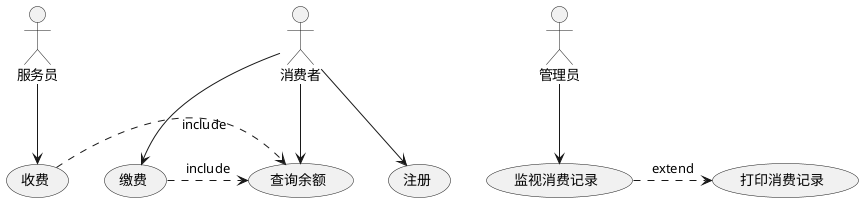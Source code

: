 @startuml
actor :消费者: as customer
actor :管理员: as admin
actor :服务员: as watier

usecase (注册) as regist
usecase (缴费) as recharge
usecase (收费) as receive
usecase (查询余额) as query
usecase (监视消费记录) as monitor
usecase (打印消费记录) as printmonitor

customer --> regist
customer --> recharge
customer --> query
(recharge) .> (query) : include

watier --> receive
(receive) .> (query) : include
admin --> monitor
(monitor) .> (printmonitor) : extend 




@enduml